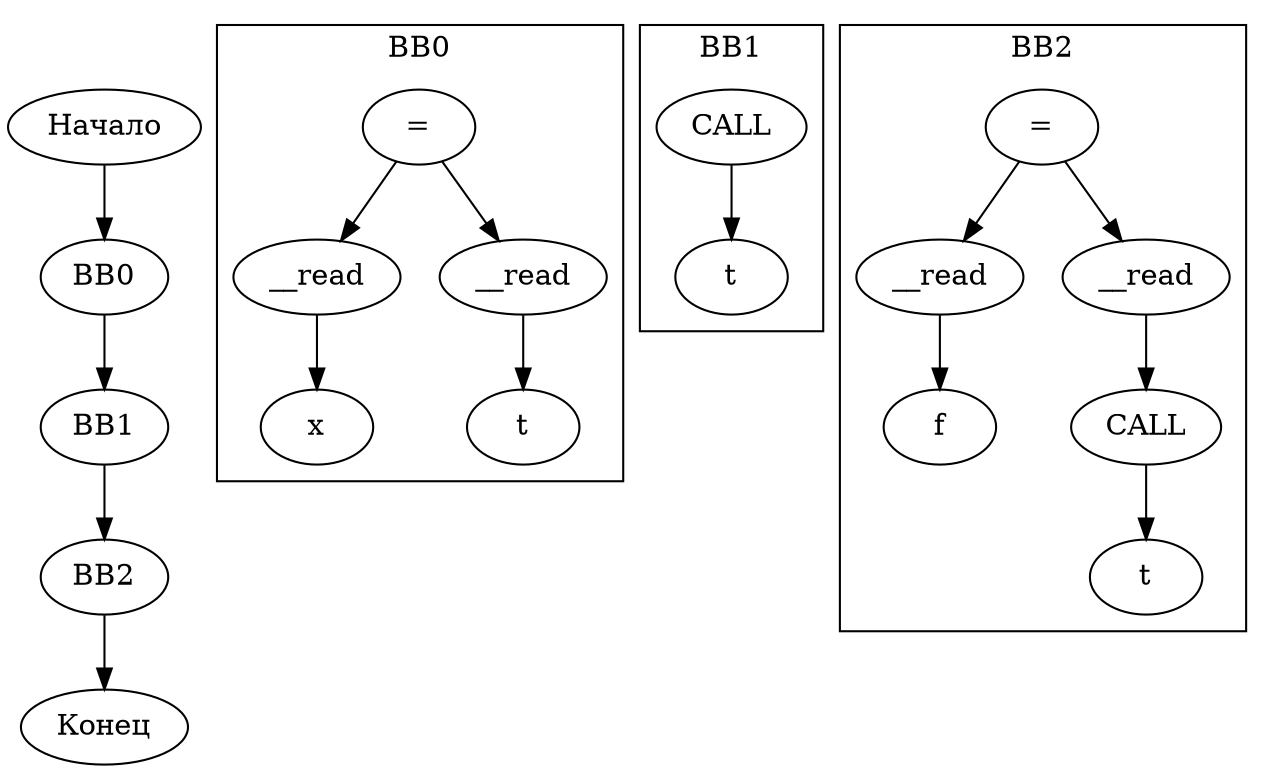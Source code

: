 digraph G {
    rankdir=TB;
    start [label="Начало"];
    end [label="Конец"];
    node0 [label="BB0"];
    node1 [label="BB1"];
    node2 [label="BB2"];
    node0 -> node1;
    node1 -> node2;
    start -> node0;
    node2 -> end;
subgraph cluster_0 {
    label="BB0";
    cluster_0_node4047189992 [label="="];
    cluster_0_node4200870108 [label="__read"];
    cluster_0_node4047189368 [label="x"];
    cluster_0_node3769689743 [label="__read"];
    cluster_0_node4047190304 [label="t"];
    cluster_0_node4047189992 -> cluster_0_node4200870108;
    cluster_0_node4200870108 -> cluster_0_node4047189368;
    cluster_0_node4047189992 -> cluster_0_node3769689743;
    cluster_0_node3769689743 -> cluster_0_node4047190304;
}
subgraph cluster_1 {
    label="BB1";
    cluster_1_node4047193112 [label="CALL"];
    cluster_1_node4047192800 [label="t"];
    cluster_1_node4047193112 -> cluster_1_node4047192800;
}
subgraph cluster_2 {
    label="BB2";
    cluster_2_node4047193424 [label="="];
    cluster_2_node1052093005 [label="__read"];
    cluster_2_node4047191864 [label="f"];
    cluster_2_node2009119384 [label="__read"];
    cluster_2_node4047193112 [label="CALL"];
    cluster_2_node4047192800 [label="t"];
    cluster_2_node4047193424 -> cluster_2_node1052093005;
    cluster_2_node1052093005 -> cluster_2_node4047191864;
    cluster_2_node4047193424 -> cluster_2_node2009119384;
    cluster_2_node2009119384 -> cluster_2_node4047193112;
    cluster_2_node4047193112 -> cluster_2_node4047192800;
}
}
